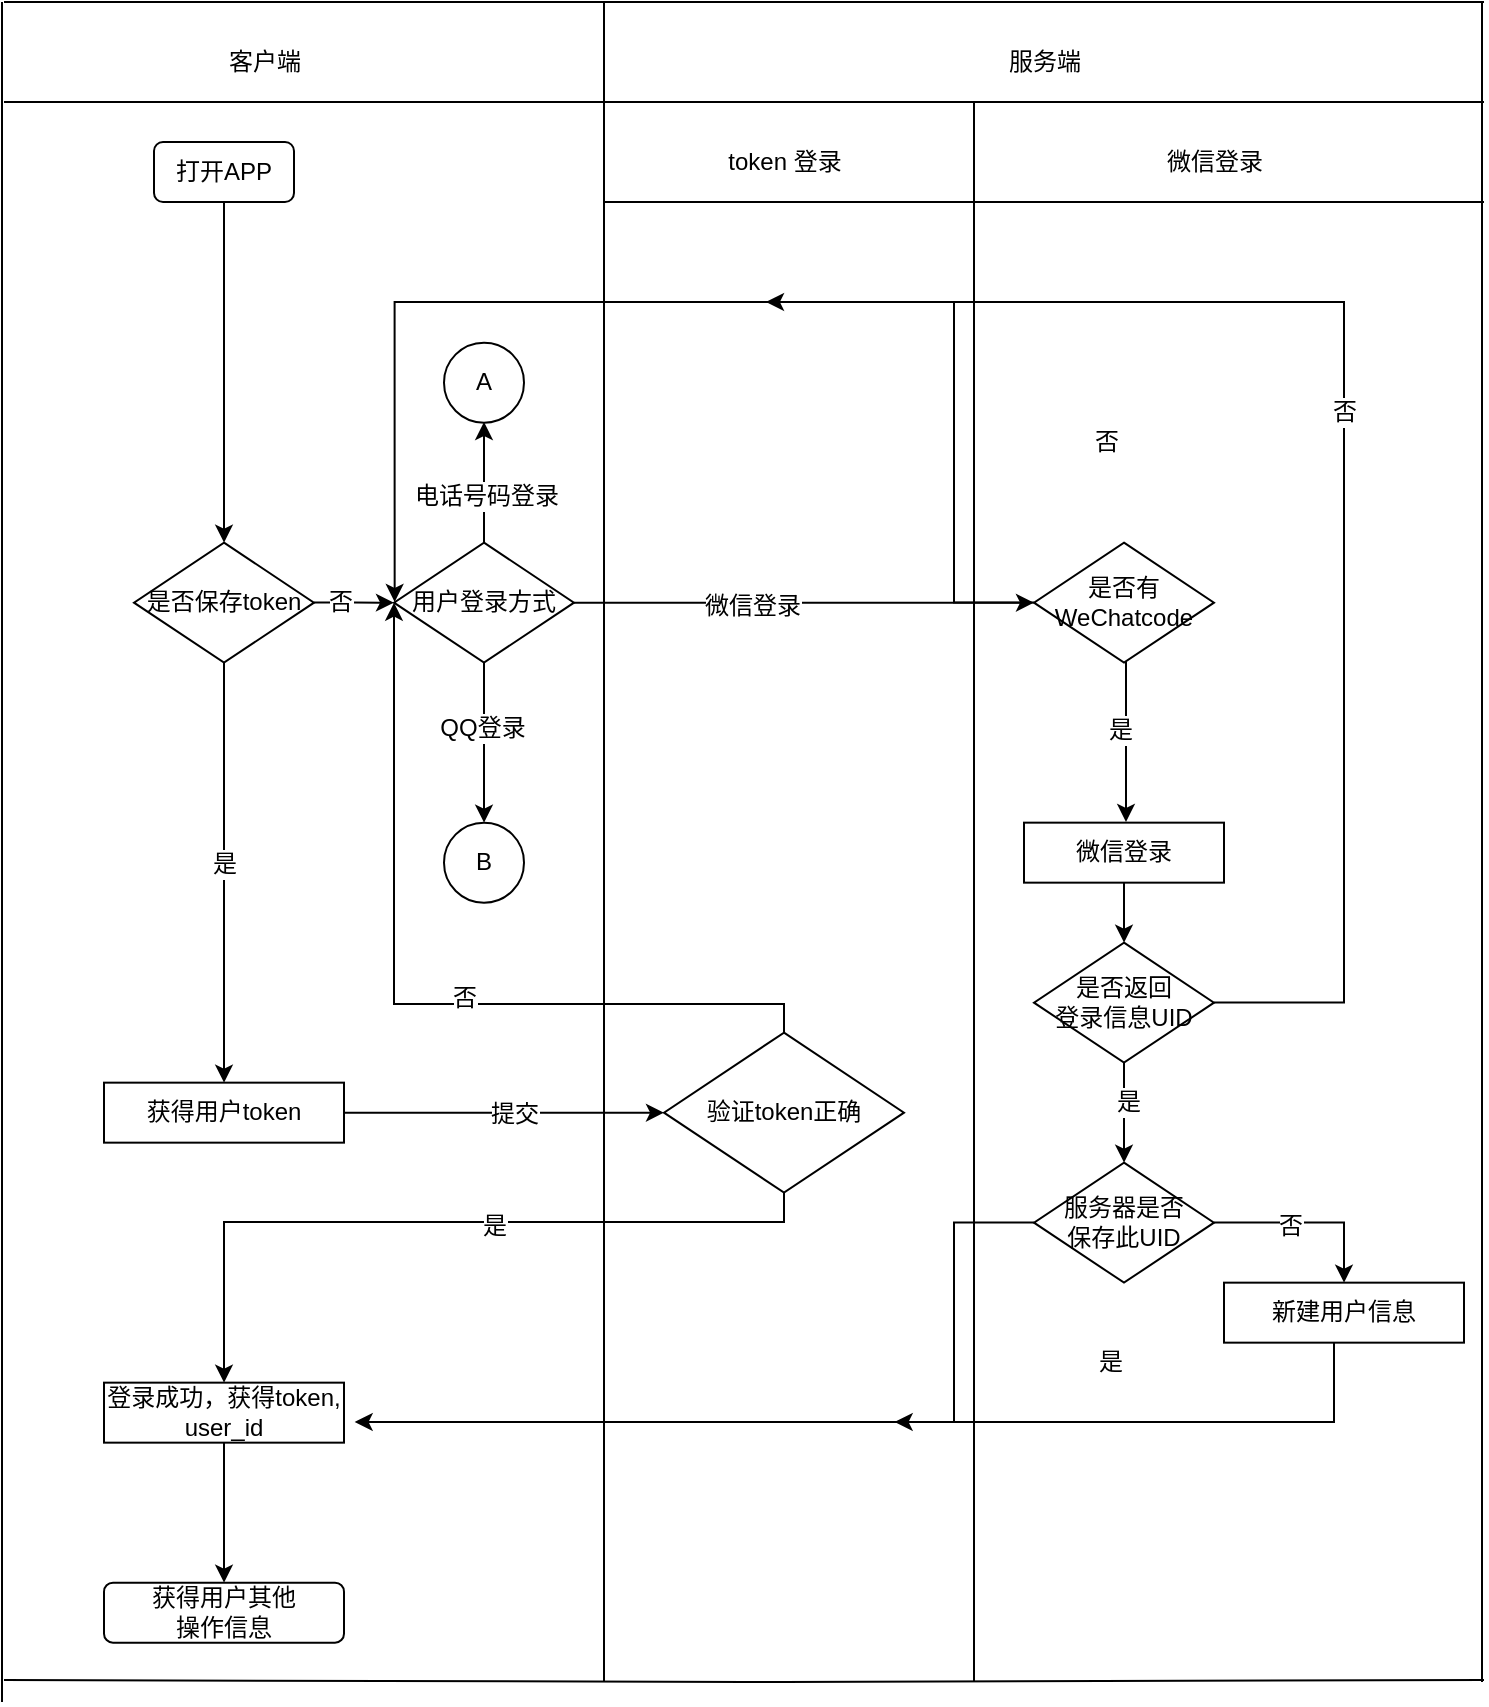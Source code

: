 <mxfile version="12.4.2" type="github" pages="1"><diagram id="tbbTadd5S9dEl3mmNvfT" name="Page-1"><mxGraphModel dx="1351" dy="890" grid="1" gridSize="10" guides="1" tooltips="1" connect="1" arrows="1" fold="1" page="1" pageScale="1" pageWidth="827" pageHeight="1169" math="0" shadow="0"><root><mxCell id="0"/><mxCell id="1" parent="0"/><mxCell id="vHIFYy6p7YVndGN5hAFh-30" value="" style="endArrow=none;html=1;" edge="1" parent="1"><mxGeometry width="50" height="50" relative="1" as="geometry"><mxPoint x="330" y="90" as="sourcePoint"/><mxPoint x="1070" y="90" as="targetPoint"/></mxGeometry></mxCell><mxCell id="vHIFYy6p7YVndGN5hAFh-35" value="" style="endArrow=none;html=1;" edge="1" parent="1"><mxGeometry width="50" height="50" relative="1" as="geometry"><mxPoint x="330" y="929" as="sourcePoint"/><mxPoint x="1070" y="929" as="targetPoint"/><Array as="points"><mxPoint x="710" y="930"/></Array></mxGeometry></mxCell><mxCell id="vHIFYy6p7YVndGN5hAFh-36" value="" style="endArrow=none;html=1;" edge="1" parent="1"><mxGeometry width="50" height="50" relative="1" as="geometry"><mxPoint x="329" y="940" as="sourcePoint"/><mxPoint x="329" y="90" as="targetPoint"/><Array as="points"/></mxGeometry></mxCell><mxCell id="vHIFYy6p7YVndGN5hAFh-37" value="" style="endArrow=none;html=1;" edge="1" parent="1"><mxGeometry width="50" height="50" relative="1" as="geometry"><mxPoint x="630" y="930" as="sourcePoint"/><mxPoint x="630" y="90" as="targetPoint"/><Array as="points"/></mxGeometry></mxCell><mxCell id="vHIFYy6p7YVndGN5hAFh-38" value="" style="endArrow=none;html=1;" edge="1" parent="1"><mxGeometry width="50" height="50" relative="1" as="geometry"><mxPoint x="1069" y="930" as="sourcePoint"/><mxPoint x="1069" y="90" as="targetPoint"/><Array as="points"/></mxGeometry></mxCell><mxCell id="vHIFYy6p7YVndGN5hAFh-171" value="" style="edgeStyle=orthogonalEdgeStyle;rounded=0;orthogonalLoop=1;jettySize=auto;html=1;" edge="1" parent="1" source="vHIFYy6p7YVndGN5hAFh-172" target="vHIFYy6p7YVndGN5hAFh-177"><mxGeometry relative="1" as="geometry"/></mxCell><mxCell id="vHIFYy6p7YVndGN5hAFh-172" value="打开APP" style="rounded=1;whiteSpace=wrap;html=1;" vertex="1" parent="1"><mxGeometry x="405" y="160.0" width="70" height="30" as="geometry"/></mxCell><mxCell id="vHIFYy6p7YVndGN5hAFh-173" value="" style="edgeStyle=orthogonalEdgeStyle;rounded=0;orthogonalLoop=1;jettySize=auto;html=1;entryX=0.5;entryY=0;entryDx=0;entryDy=0;" edge="1" parent="1" source="vHIFYy6p7YVndGN5hAFh-177" target="vHIFYy6p7YVndGN5hAFh-194"><mxGeometry relative="1" as="geometry"><mxPoint x="440" y="500.33" as="targetPoint"/></mxGeometry></mxCell><mxCell id="vHIFYy6p7YVndGN5hAFh-174" value="是" style="text;html=1;align=center;verticalAlign=middle;resizable=0;points=[];;labelBackgroundColor=#ffffff;" vertex="1" connectable="0" parent="vHIFYy6p7YVndGN5hAFh-173"><mxGeometry x="-0.05" relative="1" as="geometry"><mxPoint as="offset"/></mxGeometry></mxCell><mxCell id="vHIFYy6p7YVndGN5hAFh-175" value="" style="edgeStyle=orthogonalEdgeStyle;rounded=0;orthogonalLoop=1;jettySize=auto;html=1;" edge="1" parent="1" source="vHIFYy6p7YVndGN5hAFh-177"><mxGeometry relative="1" as="geometry"><mxPoint x="525.0" y="390.33" as="targetPoint"/></mxGeometry></mxCell><mxCell id="vHIFYy6p7YVndGN5hAFh-176" value="否" style="text;html=1;align=center;verticalAlign=middle;resizable=0;points=[];;labelBackgroundColor=#ffffff;" vertex="1" connectable="0" parent="vHIFYy6p7YVndGN5hAFh-175"><mxGeometry x="-0.35" y="1" relative="1" as="geometry"><mxPoint as="offset"/></mxGeometry></mxCell><mxCell id="vHIFYy6p7YVndGN5hAFh-177" value="是否保存token" style="rhombus;whiteSpace=wrap;html=1;" vertex="1" parent="1"><mxGeometry x="395" y="360.33" width="90" height="60" as="geometry"/></mxCell><mxCell id="vHIFYy6p7YVndGN5hAFh-178" value="" style="edgeStyle=orthogonalEdgeStyle;rounded=0;orthogonalLoop=1;jettySize=auto;html=1;" edge="1" parent="1" source="vHIFYy6p7YVndGN5hAFh-184"><mxGeometry relative="1" as="geometry"><mxPoint x="570" y="300" as="targetPoint"/></mxGeometry></mxCell><mxCell id="vHIFYy6p7YVndGN5hAFh-179" value="电话号码登录" style="text;html=1;align=center;verticalAlign=middle;resizable=0;points=[];;labelBackgroundColor=#ffffff;" vertex="1" connectable="0" parent="vHIFYy6p7YVndGN5hAFh-178"><mxGeometry x="-0.225" y="-1" relative="1" as="geometry"><mxPoint as="offset"/></mxGeometry></mxCell><mxCell id="vHIFYy6p7YVndGN5hAFh-180" value="" style="edgeStyle=orthogonalEdgeStyle;rounded=0;orthogonalLoop=1;jettySize=auto;html=1;entryX=0;entryY=0.5;entryDx=0;entryDy=0;" edge="1" parent="1" source="vHIFYy6p7YVndGN5hAFh-184" target="vHIFYy6p7YVndGN5hAFh-189"><mxGeometry relative="1" as="geometry"><mxPoint x="840" y="390" as="targetPoint"/></mxGeometry></mxCell><mxCell id="vHIFYy6p7YVndGN5hAFh-181" value="微信登录" style="text;html=1;align=center;verticalAlign=middle;resizable=0;points=[];;labelBackgroundColor=#ffffff;" vertex="1" connectable="0" parent="vHIFYy6p7YVndGN5hAFh-180"><mxGeometry x="-0.225" y="-1" relative="1" as="geometry"><mxPoint as="offset"/></mxGeometry></mxCell><mxCell id="vHIFYy6p7YVndGN5hAFh-182" value="" style="edgeStyle=orthogonalEdgeStyle;rounded=0;orthogonalLoop=1;jettySize=auto;html=1;" edge="1" parent="1" source="vHIFYy6p7YVndGN5hAFh-184"><mxGeometry relative="1" as="geometry"><mxPoint x="570.0" y="500.33" as="targetPoint"/></mxGeometry></mxCell><mxCell id="vHIFYy6p7YVndGN5hAFh-183" value="QQ登录" style="text;html=1;align=center;verticalAlign=middle;resizable=0;points=[];;labelBackgroundColor=#ffffff;" vertex="1" connectable="0" parent="vHIFYy6p7YVndGN5hAFh-182"><mxGeometry x="-0.2" y="-1" relative="1" as="geometry"><mxPoint as="offset"/></mxGeometry></mxCell><mxCell id="vHIFYy6p7YVndGN5hAFh-184" value="用户登录方式" style="rhombus;whiteSpace=wrap;html=1;" vertex="1" parent="1"><mxGeometry x="525" y="360.33" width="90" height="60" as="geometry"/></mxCell><mxCell id="vHIFYy6p7YVndGN5hAFh-185" value="" style="edgeStyle=orthogonalEdgeStyle;rounded=0;orthogonalLoop=1;jettySize=auto;html=1;" edge="1" parent="1" source="vHIFYy6p7YVndGN5hAFh-189"><mxGeometry relative="1" as="geometry"><mxPoint x="891" y="500" as="targetPoint"/><Array as="points"><mxPoint x="891" y="470"/><mxPoint x="891" y="470"/></Array></mxGeometry></mxCell><mxCell id="vHIFYy6p7YVndGN5hAFh-186" value="是" style="text;html=1;align=center;verticalAlign=middle;resizable=0;points=[];;labelBackgroundColor=#ffffff;" vertex="1" connectable="0" parent="vHIFYy6p7YVndGN5hAFh-185"><mxGeometry x="-0.15" y="-3" relative="1" as="geometry"><mxPoint as="offset"/></mxGeometry></mxCell><mxCell id="vHIFYy6p7YVndGN5hAFh-187" value="" style="edgeStyle=orthogonalEdgeStyle;rounded=0;orthogonalLoop=1;jettySize=auto;html=1;" edge="1" parent="1" source="vHIFYy6p7YVndGN5hAFh-189"><mxGeometry relative="1" as="geometry"><mxPoint x="525.333" y="389.997" as="targetPoint"/><Array as="points"><mxPoint x="805" y="240"/><mxPoint x="526" y="240"/></Array></mxGeometry></mxCell><mxCell id="vHIFYy6p7YVndGN5hAFh-188" value="否" style="text;html=1;align=center;verticalAlign=middle;resizable=0;points=[];;labelBackgroundColor=#ffffff;" vertex="1" connectable="0" parent="vHIFYy6p7YVndGN5hAFh-187"><mxGeometry x="-0.075" y="-1" relative="1" as="geometry"><mxPoint x="172.85" y="71.06" as="offset"/></mxGeometry></mxCell><mxCell id="vHIFYy6p7YVndGN5hAFh-189" value="是否有WeChatcode" style="rhombus;whiteSpace=wrap;html=1;" vertex="1" parent="1"><mxGeometry x="845" y="360.33" width="90" height="60" as="geometry"/></mxCell><mxCell id="vHIFYy6p7YVndGN5hAFh-221" value="" style="edgeStyle=orthogonalEdgeStyle;rounded=0;orthogonalLoop=1;jettySize=auto;html=1;" edge="1" parent="1" source="vHIFYy6p7YVndGN5hAFh-191" target="vHIFYy6p7YVndGN5hAFh-206"><mxGeometry relative="1" as="geometry"/></mxCell><mxCell id="vHIFYy6p7YVndGN5hAFh-191" value="微信登录" style="rounded=0;whiteSpace=wrap;html=1;" vertex="1" parent="1"><mxGeometry x="840" y="500.33" width="100" height="30" as="geometry"/></mxCell><mxCell id="vHIFYy6p7YVndGN5hAFh-192" value="" style="edgeStyle=orthogonalEdgeStyle;rounded=0;orthogonalLoop=1;jettySize=auto;html=1;entryX=0;entryY=0.5;entryDx=0;entryDy=0;" edge="1" parent="1" source="vHIFYy6p7YVndGN5hAFh-194" target="vHIFYy6p7YVndGN5hAFh-199"><mxGeometry relative="1" as="geometry"><mxPoint x="580" y="645.33" as="targetPoint"/></mxGeometry></mxCell><mxCell id="vHIFYy6p7YVndGN5hAFh-193" value="提交" style="text;html=1;align=center;verticalAlign=middle;resizable=0;points=[];;labelBackgroundColor=#ffffff;" vertex="1" connectable="0" parent="vHIFYy6p7YVndGN5hAFh-192"><mxGeometry x="0.059" relative="1" as="geometry"><mxPoint as="offset"/></mxGeometry></mxCell><mxCell id="vHIFYy6p7YVndGN5hAFh-194" value="获得用户token" style="rounded=0;whiteSpace=wrap;html=1;" vertex="1" parent="1"><mxGeometry x="380" y="630.33" width="120" height="30" as="geometry"/></mxCell><mxCell id="vHIFYy6p7YVndGN5hAFh-195" value="" style="edgeStyle=orthogonalEdgeStyle;rounded=0;orthogonalLoop=1;jettySize=auto;html=1;entryX=0.5;entryY=0;entryDx=0;entryDy=0;" edge="1" parent="1" source="vHIFYy6p7YVndGN5hAFh-199" target="vHIFYy6p7YVndGN5hAFh-201"><mxGeometry relative="1" as="geometry"><mxPoint x="445" y="740.33" as="targetPoint"/><Array as="points"><mxPoint x="720" y="700"/><mxPoint x="440" y="700"/></Array></mxGeometry></mxCell><mxCell id="vHIFYy6p7YVndGN5hAFh-196" value="是" style="text;html=1;align=center;verticalAlign=middle;resizable=0;points=[];;labelBackgroundColor=#ffffff;" vertex="1" connectable="0" parent="vHIFYy6p7YVndGN5hAFh-195"><mxGeometry x="-0.15" y="2" relative="1" as="geometry"><mxPoint as="offset"/></mxGeometry></mxCell><mxCell id="vHIFYy6p7YVndGN5hAFh-197" value="" style="edgeStyle=orthogonalEdgeStyle;rounded=0;orthogonalLoop=1;jettySize=auto;html=1;entryX=0;entryY=0.5;entryDx=0;entryDy=0;" edge="1" parent="1" source="vHIFYy6p7YVndGN5hAFh-199" target="vHIFYy6p7YVndGN5hAFh-184"><mxGeometry relative="1" as="geometry"><mxPoint x="525" y="400.33" as="targetPoint"/><Array as="points"><mxPoint x="720" y="591"/><mxPoint x="525" y="591"/></Array></mxGeometry></mxCell><mxCell id="vHIFYy6p7YVndGN5hAFh-198" value="否" style="text;html=1;align=center;verticalAlign=middle;resizable=0;points=[];;labelBackgroundColor=#ffffff;" vertex="1" connectable="0" parent="vHIFYy6p7YVndGN5hAFh-197"><mxGeometry x="-0.15" y="-3" relative="1" as="geometry"><mxPoint as="offset"/></mxGeometry></mxCell><mxCell id="vHIFYy6p7YVndGN5hAFh-199" value="验证token正确" style="rhombus;whiteSpace=wrap;html=1;" vertex="1" parent="1"><mxGeometry x="660" y="605.33" width="120" height="80" as="geometry"/></mxCell><mxCell id="vHIFYy6p7YVndGN5hAFh-200" value="" style="edgeStyle=orthogonalEdgeStyle;rounded=0;orthogonalLoop=1;jettySize=auto;html=1;entryX=0.5;entryY=0;entryDx=0;entryDy=0;" edge="1" parent="1" source="vHIFYy6p7YVndGN5hAFh-201" target="vHIFYy6p7YVndGN5hAFh-214"><mxGeometry relative="1" as="geometry"><mxPoint x="440" y="890.33" as="targetPoint"/></mxGeometry></mxCell><mxCell id="vHIFYy6p7YVndGN5hAFh-201" value="登录成功，获得token, user_id" style="rounded=0;whiteSpace=wrap;html=1;" vertex="1" parent="1"><mxGeometry x="380" y="780.33" width="120" height="30" as="geometry"/></mxCell><mxCell id="vHIFYy6p7YVndGN5hAFh-202" value="" style="edgeStyle=orthogonalEdgeStyle;rounded=0;orthogonalLoop=1;jettySize=auto;html=1;" edge="1" parent="1" source="vHIFYy6p7YVndGN5hAFh-206"><mxGeometry relative="1" as="geometry"><mxPoint x="711" y="240" as="targetPoint"/><Array as="points"><mxPoint x="1000" y="591"/><mxPoint x="1000" y="240"/></Array></mxGeometry></mxCell><mxCell id="vHIFYy6p7YVndGN5hAFh-203" value="否" style="text;html=1;align=center;verticalAlign=middle;resizable=0;points=[];;labelBackgroundColor=#ffffff;" vertex="1" connectable="0" parent="vHIFYy6p7YVndGN5hAFh-202"><mxGeometry x="0.025" relative="1" as="geometry"><mxPoint as="offset"/></mxGeometry></mxCell><mxCell id="vHIFYy6p7YVndGN5hAFh-224" value="" style="edgeStyle=orthogonalEdgeStyle;rounded=0;orthogonalLoop=1;jettySize=auto;html=1;" edge="1" parent="1" source="vHIFYy6p7YVndGN5hAFh-206" target="vHIFYy6p7YVndGN5hAFh-211"><mxGeometry relative="1" as="geometry"/></mxCell><mxCell id="vHIFYy6p7YVndGN5hAFh-225" value="是" style="text;html=1;align=center;verticalAlign=middle;resizable=0;points=[];;labelBackgroundColor=#ffffff;" vertex="1" connectable="0" parent="vHIFYy6p7YVndGN5hAFh-224"><mxGeometry x="-0.216" y="2" relative="1" as="geometry"><mxPoint as="offset"/></mxGeometry></mxCell><mxCell id="vHIFYy6p7YVndGN5hAFh-206" value="是否返回&lt;br&gt;登录信息UID" style="rhombus;whiteSpace=wrap;html=1;" vertex="1" parent="1"><mxGeometry x="845" y="560.33" width="90" height="60" as="geometry"/></mxCell><mxCell id="vHIFYy6p7YVndGN5hAFh-207" value="" style="edgeStyle=orthogonalEdgeStyle;rounded=0;orthogonalLoop=1;jettySize=auto;html=1;" edge="1" parent="1" source="vHIFYy6p7YVndGN5hAFh-211"><mxGeometry relative="1" as="geometry"><mxPoint x="505.333" y="799.997" as="targetPoint"/><Array as="points"><mxPoint x="805" y="800.33"/></Array></mxGeometry></mxCell><mxCell id="vHIFYy6p7YVndGN5hAFh-208" value="是" style="text;html=1;align=center;verticalAlign=middle;resizable=0;points=[];;labelBackgroundColor=#ffffff;" vertex="1" connectable="0" parent="vHIFYy6p7YVndGN5hAFh-207"><mxGeometry x="-0.125" y="1" relative="1" as="geometry"><mxPoint x="129.62" y="-31" as="offset"/></mxGeometry></mxCell><mxCell id="vHIFYy6p7YVndGN5hAFh-223" value="" style="edgeStyle=orthogonalEdgeStyle;rounded=0;orthogonalLoop=1;jettySize=auto;html=1;entryX=0.5;entryY=0;entryDx=0;entryDy=0;" edge="1" parent="1" source="vHIFYy6p7YVndGN5hAFh-211" target="vHIFYy6p7YVndGN5hAFh-213"><mxGeometry relative="1" as="geometry"><mxPoint x="1015" y="700.33" as="targetPoint"/></mxGeometry></mxCell><mxCell id="vHIFYy6p7YVndGN5hAFh-226" value="否" style="text;html=1;align=center;verticalAlign=middle;resizable=0;points=[];;labelBackgroundColor=#ffffff;" vertex="1" connectable="0" parent="vHIFYy6p7YVndGN5hAFh-223"><mxGeometry x="-0.2" y="-1" relative="1" as="geometry"><mxPoint as="offset"/></mxGeometry></mxCell><mxCell id="vHIFYy6p7YVndGN5hAFh-211" value="服务器是否&lt;br&gt;保存此UID" style="rhombus;whiteSpace=wrap;html=1;" vertex="1" parent="1"><mxGeometry x="845" y="670.33" width="90" height="60" as="geometry"/></mxCell><mxCell id="vHIFYy6p7YVndGN5hAFh-212" value="" style="edgeStyle=orthogonalEdgeStyle;rounded=0;orthogonalLoop=1;jettySize=auto;html=1;" edge="1" parent="1" source="vHIFYy6p7YVndGN5hAFh-213"><mxGeometry relative="1" as="geometry"><mxPoint x="775.333" y="799.997" as="targetPoint"/><Array as="points"><mxPoint x="995" y="800.33"/></Array></mxGeometry></mxCell><mxCell id="vHIFYy6p7YVndGN5hAFh-213" value="新建用户信息" style="rounded=0;whiteSpace=wrap;html=1;" vertex="1" parent="1"><mxGeometry x="940" y="730.33" width="120" height="30" as="geometry"/></mxCell><mxCell id="vHIFYy6p7YVndGN5hAFh-214" value="获得用户其他&lt;br&gt;操作信息" style="rounded=1;whiteSpace=wrap;html=1;" vertex="1" parent="1"><mxGeometry x="380" y="880.33" width="120" height="30" as="geometry"/></mxCell><mxCell id="vHIFYy6p7YVndGN5hAFh-215" value="A" style="ellipse;whiteSpace=wrap;html=1;aspect=fixed;" vertex="1" parent="1"><mxGeometry x="550" y="260.33" width="40" height="40" as="geometry"/></mxCell><mxCell id="vHIFYy6p7YVndGN5hAFh-216" value="B" style="ellipse;whiteSpace=wrap;html=1;aspect=fixed;" vertex="1" parent="1"><mxGeometry x="550" y="500.33" width="40" height="40" as="geometry"/></mxCell><mxCell id="vHIFYy6p7YVndGN5hAFh-217" value="" style="endArrow=none;html=1;" edge="1" parent="1"><mxGeometry width="50" height="50" relative="1" as="geometry"><mxPoint x="330" y="140" as="sourcePoint"/><mxPoint x="1070" y="140" as="targetPoint"/></mxGeometry></mxCell><mxCell id="vHIFYy6p7YVndGN5hAFh-219" value="客户端" style="text;html=1;align=center;verticalAlign=middle;resizable=0;points=[];;autosize=1;" vertex="1" parent="1"><mxGeometry x="435" y="110" width="50" height="20" as="geometry"/></mxCell><mxCell id="vHIFYy6p7YVndGN5hAFh-220" value="服务端" style="text;html=1;align=center;verticalAlign=middle;resizable=0;points=[];;autosize=1;" vertex="1" parent="1"><mxGeometry x="825" y="110" width="50" height="20" as="geometry"/></mxCell><mxCell id="vHIFYy6p7YVndGN5hAFh-227" value="" style="endArrow=none;html=1;" edge="1" parent="1"><mxGeometry width="50" height="50" relative="1" as="geometry"><mxPoint x="815" y="930" as="sourcePoint"/><mxPoint x="815" y="140" as="targetPoint"/><Array as="points"/></mxGeometry></mxCell><mxCell id="vHIFYy6p7YVndGN5hAFh-228" value="" style="endArrow=none;html=1;" edge="1" parent="1"><mxGeometry width="50" height="50" relative="1" as="geometry"><mxPoint x="630" y="190" as="sourcePoint"/><mxPoint x="1070" y="190" as="targetPoint"/></mxGeometry></mxCell><mxCell id="vHIFYy6p7YVndGN5hAFh-229" value="token 登录" style="text;html=1;align=center;verticalAlign=middle;resizable=0;points=[];;autosize=1;" vertex="1" parent="1"><mxGeometry x="685" y="160" width="70" height="20" as="geometry"/></mxCell><mxCell id="vHIFYy6p7YVndGN5hAFh-230" value="微信登录" style="text;html=1;align=center;verticalAlign=middle;resizable=0;points=[];;autosize=1;" vertex="1" parent="1"><mxGeometry x="905" y="160" width="60" height="20" as="geometry"/></mxCell></root></mxGraphModel></diagram></mxfile>